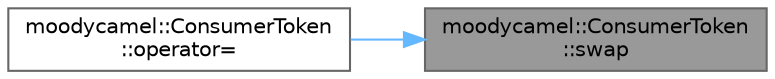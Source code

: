 digraph "moodycamel::ConsumerToken::swap"
{
 // INTERACTIVE_SVG=YES
 // LATEX_PDF_SIZE
  bgcolor="transparent";
  edge [fontname=Helvetica,fontsize=10,labelfontname=Helvetica,labelfontsize=10];
  node [fontname=Helvetica,fontsize=10,shape=box,height=0.2,width=0.4];
  rankdir="RL";
  Node1 [id="Node000001",label="moodycamel::ConsumerToken\l::swap",height=0.2,width=0.4,color="gray40", fillcolor="grey60", style="filled", fontcolor="black",tooltip=" "];
  Node1 -> Node2 [id="edge1_Node000001_Node000002",dir="back",color="steelblue1",style="solid",tooltip=" "];
  Node2 [id="Node000002",label="moodycamel::ConsumerToken\l::operator=",height=0.2,width=0.4,color="grey40", fillcolor="white", style="filled",URL="$de/deb/structmoodycamel_1_1ConsumerToken.html#a62cb179d89db3b167c67c71e8c6986d3",tooltip=" "];
}
